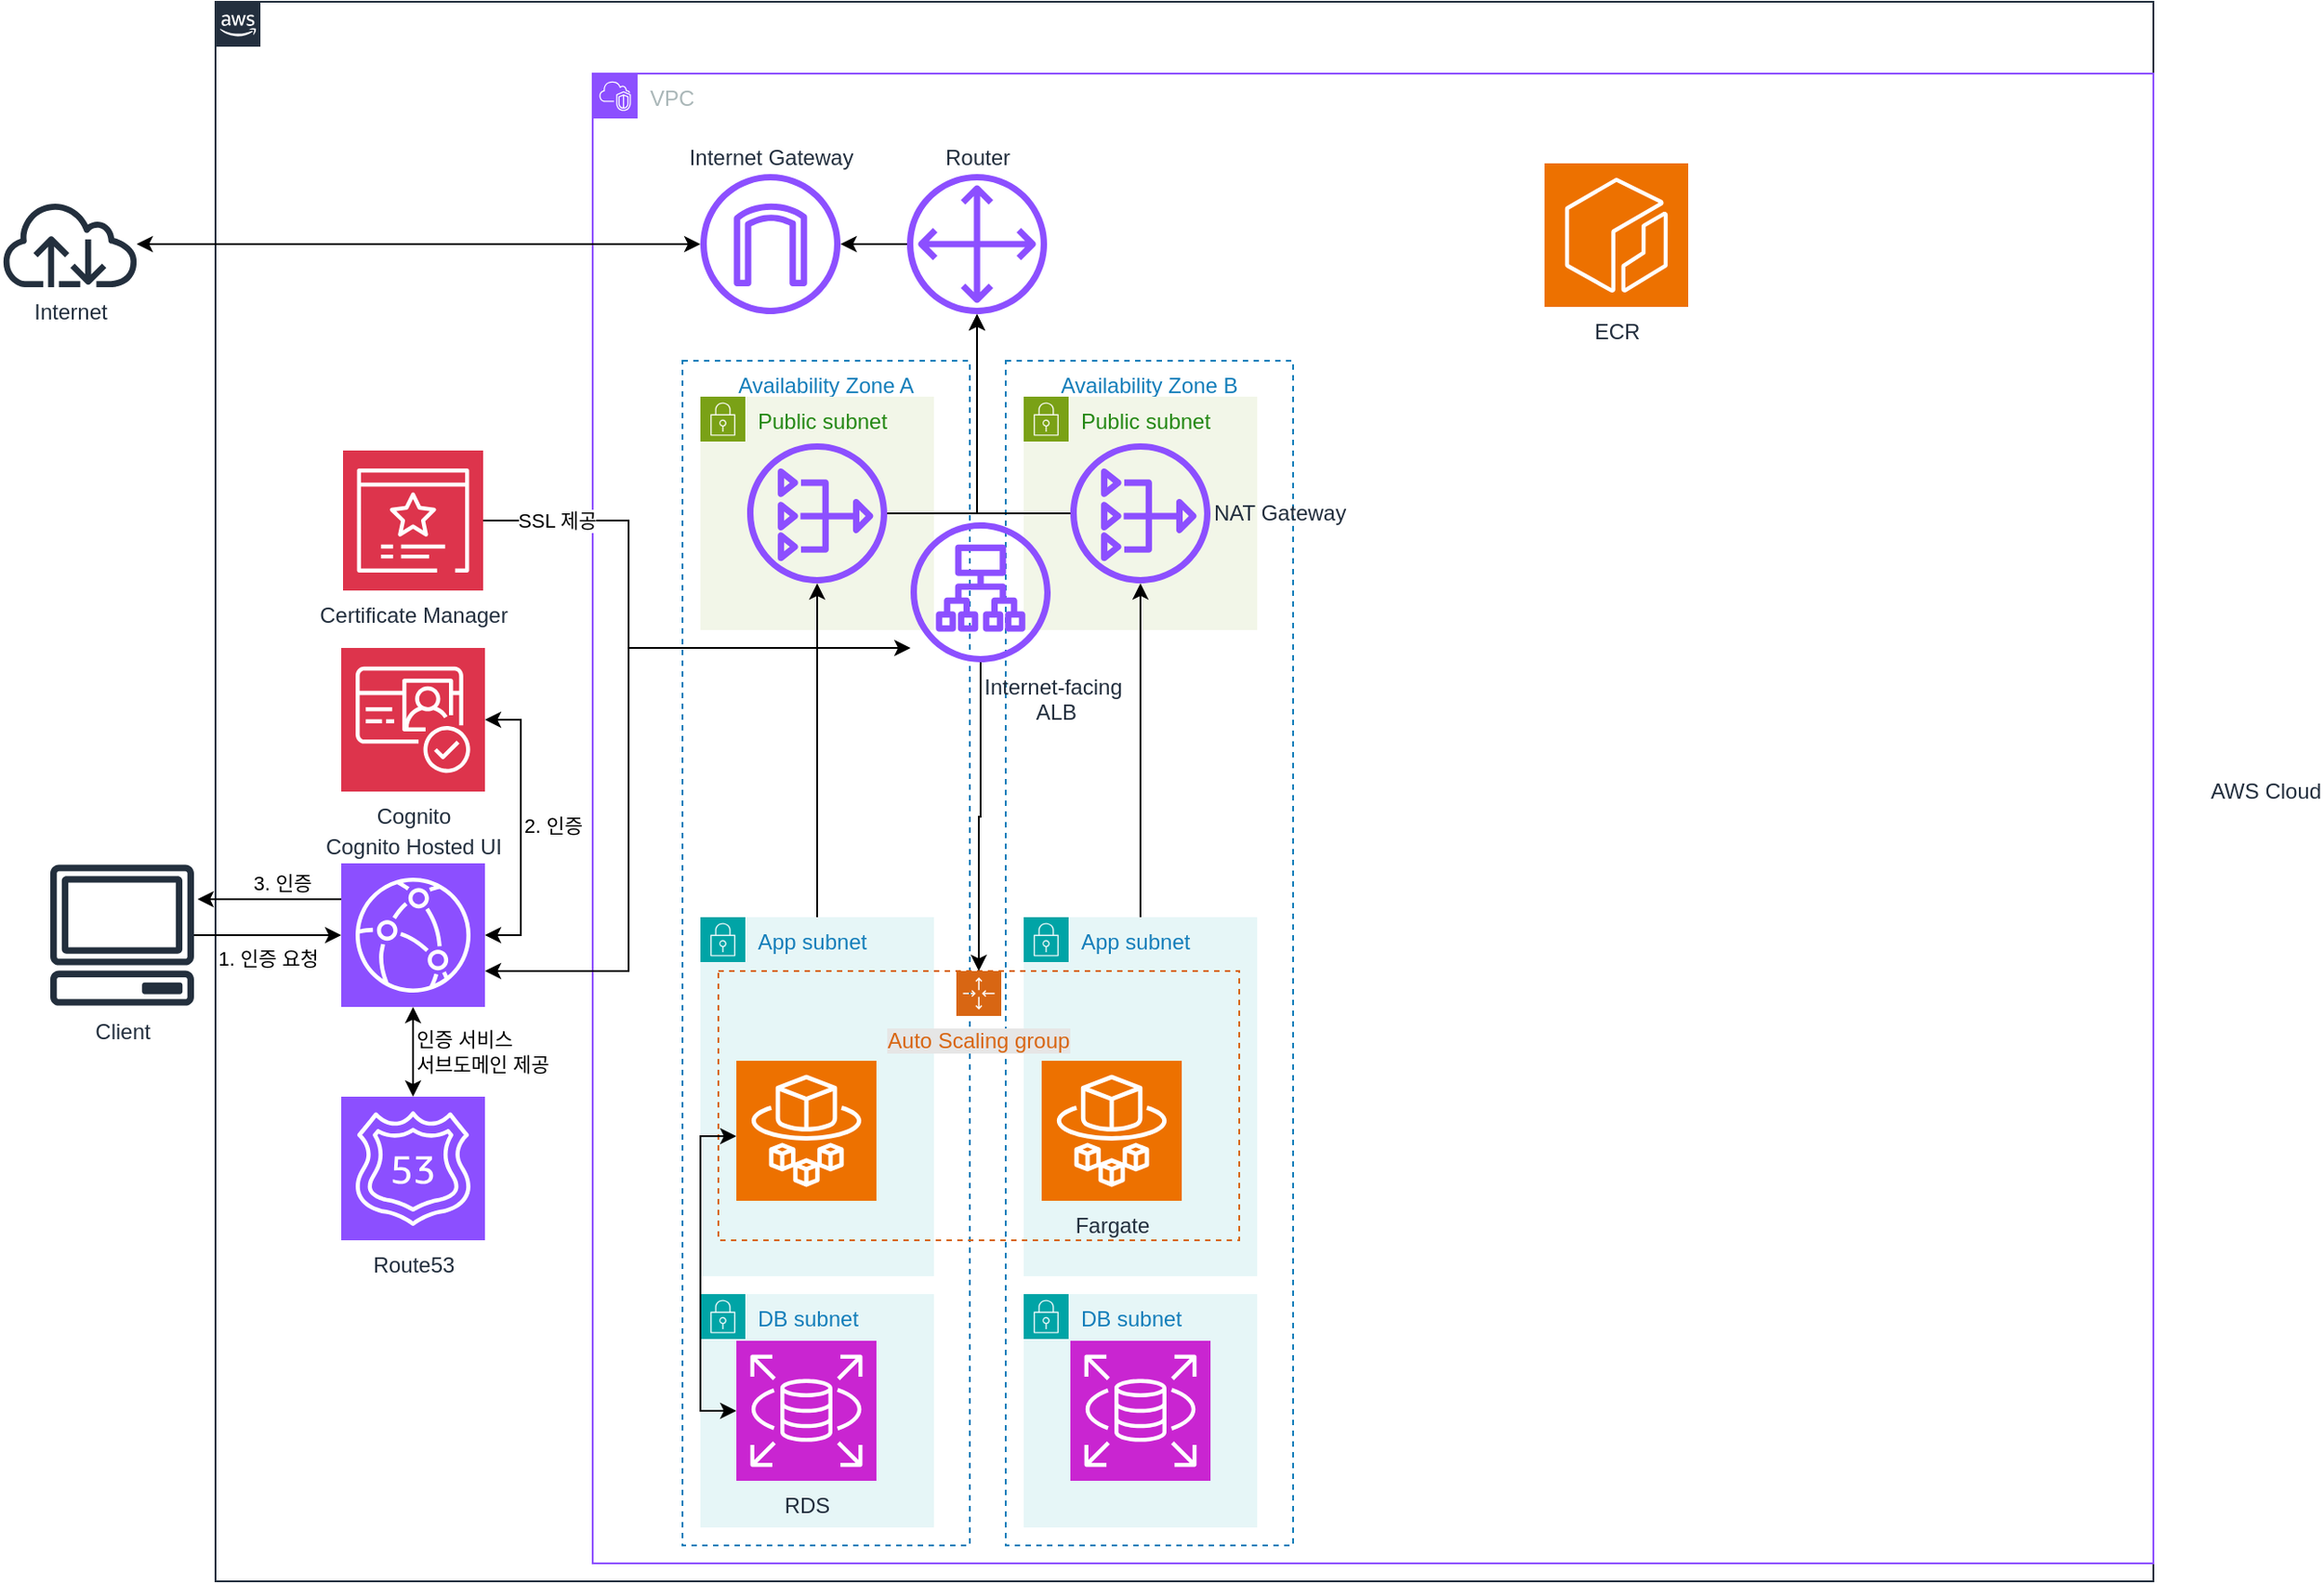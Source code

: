 <mxfile version="24.1.0" type="device">
  <diagram name="Page-1" id="LIHUs0U5QiBAvvJDqx8w">
    <mxGraphModel dx="3475" dy="1428" grid="1" gridSize="10" guides="1" tooltips="1" connect="1" arrows="1" fold="1" page="1" pageScale="1" pageWidth="1169" pageHeight="827" background="#ffffff" math="0" shadow="0">
      <root>
        <mxCell id="0" />
        <mxCell id="1" parent="0" />
        <mxCell id="NsH_3jBiZtPmKXt7x4EO-2" value="AWS Cloud" style="points=[[0,0],[0.25,0],[0.5,0],[0.75,0],[1,0],[1,0.25],[1,0.5],[1,0.75],[1,1],[0.75,1],[0.5,1],[0.25,1],[0,1],[0,0.75],[0,0.5],[0,0.25]];outlineConnect=0;gradientColor=none;html=1;whiteSpace=wrap;fontSize=12;fontStyle=0;container=1;pointerEvents=0;collapsible=0;recursiveResize=0;shape=mxgraph.aws4.group;grIcon=mxgraph.aws4.group_aws_cloud_alt;strokeColor=#232F3E;fillColor=none;verticalAlign=middle;align=left;spacingLeft=30;fontColor=#232F3E;dashed=0;labelPosition=right;verticalLabelPosition=middle;" parent="1" vertex="1">
          <mxGeometry x="120" y="40" width="1079" height="880" as="geometry" />
        </mxCell>
        <mxCell id="NsH_3jBiZtPmKXt7x4EO-3" value="VPC" style="points=[[0,0],[0.25,0],[0.5,0],[0.75,0],[1,0],[1,0.25],[1,0.5],[1,0.75],[1,1],[0.75,1],[0.5,1],[0.25,1],[0,1],[0,0.75],[0,0.5],[0,0.25]];outlineConnect=0;gradientColor=none;html=1;whiteSpace=wrap;fontSize=12;fontStyle=0;container=1;pointerEvents=0;collapsible=0;recursiveResize=0;shape=mxgraph.aws4.group;grIcon=mxgraph.aws4.group_vpc2;strokeColor=#8C4FFF;fillColor=none;verticalAlign=top;align=left;spacingLeft=30;fontColor=#AAB7B8;dashed=0;" parent="NsH_3jBiZtPmKXt7x4EO-2" vertex="1">
          <mxGeometry x="210" y="40" width="869" height="830" as="geometry" />
        </mxCell>
        <mxCell id="NsH_3jBiZtPmKXt7x4EO-8" value="&lt;div&gt;Availability Zone A&lt;/div&gt;" style="fillColor=none;strokeColor=#147EBA;dashed=1;verticalAlign=top;fontStyle=0;fontColor=#147EBA;whiteSpace=wrap;html=1;points=[[0,0,0,0,0],[0,0.25,0,0,0],[0,0.5,0,0,0],[0,0.75,0,0,0],[0,1,0,0,0],[0.25,0,0,0,0],[0.25,1,0,0,0],[0.5,0,0,0,0],[0.5,1,0,0,0],[0.75,0,0,0,0],[0.75,1,0,0,0],[1,0,0,0,0],[1,0.25,0,0,0],[1,0.5,0,0,0],[1,0.75,0,0,0],[1,1,0,0,0]];" parent="NsH_3jBiZtPmKXt7x4EO-3" vertex="1">
          <mxGeometry x="50" y="160" width="160" height="660" as="geometry" />
        </mxCell>
        <mxCell id="NsH_3jBiZtPmKXt7x4EO-47" value="App subnet" style="points=[[0,0],[0.25,0],[0.5,0],[0.75,0],[1,0],[1,0.25],[1,0.5],[1,0.75],[1,1],[0.75,1],[0.5,1],[0.25,1],[0,1],[0,0.75],[0,0.5],[0,0.25]];outlineConnect=0;gradientColor=none;html=1;whiteSpace=wrap;fontSize=12;fontStyle=0;container=1;pointerEvents=0;collapsible=0;recursiveResize=0;shape=mxgraph.aws4.group;grIcon=mxgraph.aws4.group_security_group;grStroke=0;strokeColor=#00A4A6;fillColor=#E6F6F7;verticalAlign=top;align=left;spacingLeft=30;fontColor=#147EBA;dashed=0;" parent="NsH_3jBiZtPmKXt7x4EO-3" vertex="1">
          <mxGeometry x="60" y="470" width="130" height="200" as="geometry" />
        </mxCell>
        <mxCell id="NsH_3jBiZtPmKXt7x4EO-4" value="Internet Gateway" style="sketch=0;outlineConnect=0;fontColor=#232F3E;gradientColor=none;fillColor=#8C4FFF;strokeColor=none;dashed=0;verticalLabelPosition=top;verticalAlign=bottom;align=center;html=1;fontSize=12;fontStyle=0;aspect=fixed;pointerEvents=1;shape=mxgraph.aws4.internet_gateway;labelPosition=center;" parent="NsH_3jBiZtPmKXt7x4EO-3" vertex="1">
          <mxGeometry x="60" y="56" width="78" height="78" as="geometry" />
        </mxCell>
        <mxCell id="NsH_3jBiZtPmKXt7x4EO-9" value="Availability Zone B" style="fillColor=none;strokeColor=#147EBA;dashed=1;verticalAlign=top;fontStyle=0;fontColor=#147EBA;whiteSpace=wrap;html=1;" parent="NsH_3jBiZtPmKXt7x4EO-3" vertex="1">
          <mxGeometry x="230" y="160" width="160" height="660" as="geometry" />
        </mxCell>
        <mxCell id="NsH_3jBiZtPmKXt7x4EO-38" style="edgeStyle=orthogonalEdgeStyle;rounded=0;orthogonalLoop=1;jettySize=auto;html=1;fontColor=#000000;strokeColor=#000000;" parent="NsH_3jBiZtPmKXt7x4EO-3" source="NsH_3jBiZtPmKXt7x4EO-14" target="NsH_3jBiZtPmKXt7x4EO-4" edge="1">
          <mxGeometry relative="1" as="geometry" />
        </mxCell>
        <mxCell id="NsH_3jBiZtPmKXt7x4EO-14" value="Router" style="sketch=0;outlineConnect=0;fontColor=#232F3E;gradientColor=none;fillColor=#8C4FFF;strokeColor=none;dashed=0;verticalLabelPosition=top;verticalAlign=bottom;align=center;html=1;fontSize=12;fontStyle=0;aspect=fixed;pointerEvents=1;shape=mxgraph.aws4.customer_gateway;labelPosition=center;" parent="NsH_3jBiZtPmKXt7x4EO-3" vertex="1">
          <mxGeometry x="175" y="56" width="78" height="78" as="geometry" />
        </mxCell>
        <mxCell id="NsH_3jBiZtPmKXt7x4EO-21" value="Public subnet" style="points=[[0,0],[0.25,0],[0.5,0],[0.75,0],[1,0],[1,0.25],[1,0.5],[1,0.75],[1,1],[0.75,1],[0.5,1],[0.25,1],[0,1],[0,0.75],[0,0.5],[0,0.25]];outlineConnect=0;gradientColor=none;html=1;whiteSpace=wrap;fontSize=12;fontStyle=0;container=1;pointerEvents=0;collapsible=0;recursiveResize=0;shape=mxgraph.aws4.group;grIcon=mxgraph.aws4.group_security_group;grStroke=0;strokeColor=#7AA116;fillColor=#F2F6E8;verticalAlign=top;align=left;spacingLeft=30;fontColor=#248814;dashed=0;" parent="NsH_3jBiZtPmKXt7x4EO-3" vertex="1">
          <mxGeometry x="60" y="180" width="130" height="130" as="geometry" />
        </mxCell>
        <mxCell id="NsH_3jBiZtPmKXt7x4EO-20" style="edgeStyle=orthogonalEdgeStyle;rounded=0;orthogonalLoop=1;jettySize=auto;html=1;strokeColor=#000000;" parent="NsH_3jBiZtPmKXt7x4EO-3" source="NsH_3jBiZtPmKXt7x4EO-15" target="NsH_3jBiZtPmKXt7x4EO-14" edge="1">
          <mxGeometry relative="1" as="geometry" />
        </mxCell>
        <mxCell id="NsH_3jBiZtPmKXt7x4EO-15" value="" style="sketch=0;outlineConnect=0;fontColor=#232F3E;gradientColor=none;fillColor=#8C4FFF;strokeColor=none;dashed=0;verticalLabelPosition=bottom;verticalAlign=top;align=center;html=1;fontSize=12;fontStyle=0;aspect=fixed;pointerEvents=1;shape=mxgraph.aws4.nat_gateway;" parent="NsH_3jBiZtPmKXt7x4EO-3" vertex="1">
          <mxGeometry x="86" y="206" width="78" height="78" as="geometry" />
        </mxCell>
        <mxCell id="NsH_3jBiZtPmKXt7x4EO-22" value="Public subnet" style="points=[[0,0],[0.25,0],[0.5,0],[0.75,0],[1,0],[1,0.25],[1,0.5],[1,0.75],[1,1],[0.75,1],[0.5,1],[0.25,1],[0,1],[0,0.75],[0,0.5],[0,0.25]];outlineConnect=0;gradientColor=none;html=1;whiteSpace=wrap;fontSize=12;fontStyle=0;container=1;pointerEvents=0;collapsible=0;recursiveResize=0;shape=mxgraph.aws4.group;grIcon=mxgraph.aws4.group_security_group;grStroke=0;strokeColor=#7AA116;fillColor=#F2F6E8;verticalAlign=top;align=left;spacingLeft=30;fontColor=#248814;dashed=0;" parent="NsH_3jBiZtPmKXt7x4EO-3" vertex="1">
          <mxGeometry x="240" y="180" width="130" height="130" as="geometry" />
        </mxCell>
        <mxCell id="NsH_3jBiZtPmKXt7x4EO-41" style="edgeStyle=orthogonalEdgeStyle;rounded=0;orthogonalLoop=1;jettySize=auto;html=1;strokeColor=#000000;" parent="NsH_3jBiZtPmKXt7x4EO-3" source="NsH_3jBiZtPmKXt7x4EO-17" target="NsH_3jBiZtPmKXt7x4EO-14" edge="1">
          <mxGeometry relative="1" as="geometry">
            <Array as="points">
              <mxPoint x="214" y="245" />
            </Array>
          </mxGeometry>
        </mxCell>
        <mxCell id="NsH_3jBiZtPmKXt7x4EO-17" value="NAT Gateway" style="sketch=0;outlineConnect=0;fontColor=#232F3E;gradientColor=none;fillColor=#8C4FFF;strokeColor=none;dashed=0;verticalLabelPosition=middle;verticalAlign=middle;align=left;html=1;fontSize=12;fontStyle=0;aspect=fixed;pointerEvents=1;shape=mxgraph.aws4.nat_gateway;labelPosition=right;" parent="NsH_3jBiZtPmKXt7x4EO-3" vertex="1">
          <mxGeometry x="266" y="206" width="78" height="78" as="geometry" />
        </mxCell>
        <mxCell id="NsH_3jBiZtPmKXt7x4EO-45" style="edgeStyle=orthogonalEdgeStyle;rounded=0;orthogonalLoop=1;jettySize=auto;html=1;strokeColor=#000000;" parent="NsH_3jBiZtPmKXt7x4EO-3" source="NsH_3jBiZtPmKXt7x4EO-26" target="NsH_3jBiZtPmKXt7x4EO-17" edge="1">
          <mxGeometry relative="1" as="geometry" />
        </mxCell>
        <mxCell id="NsH_3jBiZtPmKXt7x4EO-26" value="App subnet" style="points=[[0,0],[0.25,0],[0.5,0],[0.75,0],[1,0],[1,0.25],[1,0.5],[1,0.75],[1,1],[0.75,1],[0.5,1],[0.25,1],[0,1],[0,0.75],[0,0.5],[0,0.25]];outlineConnect=0;gradientColor=none;html=1;whiteSpace=wrap;fontSize=12;fontStyle=0;container=1;pointerEvents=0;collapsible=0;recursiveResize=0;shape=mxgraph.aws4.group;grIcon=mxgraph.aws4.group_security_group;grStroke=0;strokeColor=#00A4A6;fillColor=#E6F6F7;verticalAlign=top;align=left;spacingLeft=30;fontColor=#147EBA;dashed=0;" parent="NsH_3jBiZtPmKXt7x4EO-3" vertex="1">
          <mxGeometry x="240" y="470" width="130" height="200" as="geometry" />
        </mxCell>
        <mxCell id="NsH_3jBiZtPmKXt7x4EO-40" value="Auto Scaling group" style="points=[[0,0],[0.25,0],[0.5,0],[0.75,0],[1,0],[1,0.25],[1,0.5],[1,0.75],[1,1],[0.75,1],[0.5,1],[0.25,1],[0,1],[0,0.75],[0,0.5],[0,0.25]];outlineConnect=0;gradientColor=none;html=1;whiteSpace=wrap;fontSize=12;fontStyle=0;container=1;pointerEvents=0;collapsible=0;recursiveResize=0;shape=mxgraph.aws4.groupCenter;grIcon=mxgraph.aws4.group_auto_scaling_group;grStroke=1;strokeColor=#D86613;fillColor=none;verticalAlign=top;align=center;fontColor=#D86613;dashed=1;spacingTop=25;labelBackgroundColor=#E6E6E6;" parent="NsH_3jBiZtPmKXt7x4EO-26" vertex="1">
          <mxGeometry x="-170" y="30" width="290" height="150" as="geometry" />
        </mxCell>
        <mxCell id="NsH_3jBiZtPmKXt7x4EO-28" value="DB subnet" style="points=[[0,0],[0.25,0],[0.5,0],[0.75,0],[1,0],[1,0.25],[1,0.5],[1,0.75],[1,1],[0.75,1],[0.5,1],[0.25,1],[0,1],[0,0.75],[0,0.5],[0,0.25]];outlineConnect=0;gradientColor=none;html=1;whiteSpace=wrap;fontSize=12;fontStyle=0;container=1;pointerEvents=0;collapsible=0;recursiveResize=0;shape=mxgraph.aws4.group;grIcon=mxgraph.aws4.group_security_group;grStroke=0;strokeColor=#00A4A6;fillColor=#E6F6F7;verticalAlign=top;align=left;spacingLeft=30;fontColor=#147EBA;dashed=0;" parent="NsH_3jBiZtPmKXt7x4EO-3" vertex="1">
          <mxGeometry x="60" y="680" width="130" height="130" as="geometry" />
        </mxCell>
        <mxCell id="NsH_3jBiZtPmKXt7x4EO-29" value="DB subnet" style="points=[[0,0],[0.25,0],[0.5,0],[0.75,0],[1,0],[1,0.25],[1,0.5],[1,0.75],[1,1],[0.75,1],[0.5,1],[0.25,1],[0,1],[0,0.75],[0,0.5],[0,0.25]];outlineConnect=0;gradientColor=none;html=1;whiteSpace=wrap;fontSize=12;fontStyle=0;container=1;pointerEvents=0;collapsible=0;recursiveResize=0;shape=mxgraph.aws4.group;grIcon=mxgraph.aws4.group_security_group;grStroke=0;strokeColor=#00A4A6;fillColor=#E6F6F7;verticalAlign=top;align=left;spacingLeft=30;fontColor=#147EBA;dashed=0;" parent="NsH_3jBiZtPmKXt7x4EO-3" vertex="1">
          <mxGeometry x="240" y="680" width="130" height="130" as="geometry" />
        </mxCell>
        <mxCell id="NsH_3jBiZtPmKXt7x4EO-57" style="edgeStyle=orthogonalEdgeStyle;rounded=0;orthogonalLoop=1;jettySize=auto;html=1;strokeColor=#000000;entryX=0;entryY=0.5;entryDx=0;entryDy=0;entryPerimeter=0;startArrow=classic;startFill=1;" parent="NsH_3jBiZtPmKXt7x4EO-3" source="NsH_3jBiZtPmKXt7x4EO-42" target="NsH_3jBiZtPmKXt7x4EO-55" edge="1">
          <mxGeometry relative="1" as="geometry">
            <Array as="points">
              <mxPoint x="119" y="592" />
              <mxPoint x="60" y="592" />
              <mxPoint x="60" y="745" />
            </Array>
          </mxGeometry>
        </mxCell>
        <mxCell id="NsH_3jBiZtPmKXt7x4EO-42" value="" style="sketch=0;points=[[0,0,0],[0.25,0,0],[0.5,0,0],[0.75,0,0],[1,0,0],[0,1,0],[0.25,1,0],[0.5,1,0],[0.75,1,0],[1,1,0],[0,0.25,0],[0,0.5,0],[0,0.75,0],[1,0.25,0],[1,0.5,0],[1,0.75,0]];outlineConnect=0;fontColor=#232F3E;fillColor=#ED7100;strokeColor=#ffffff;dashed=0;verticalLabelPosition=bottom;verticalAlign=top;align=center;html=1;fontSize=12;fontStyle=0;aspect=fixed;shape=mxgraph.aws4.resourceIcon;resIcon=mxgraph.aws4.fargate;" parent="NsH_3jBiZtPmKXt7x4EO-3" vertex="1">
          <mxGeometry x="80" y="550" width="78" height="78" as="geometry" />
        </mxCell>
        <mxCell id="NsH_3jBiZtPmKXt7x4EO-43" value="Fargate" style="sketch=0;points=[[0,0,0],[0.25,0,0],[0.5,0,0],[0.75,0,0],[1,0,0],[0,1,0],[0.25,1,0],[0.5,1,0],[0.75,1,0],[1,1,0],[0,0.25,0],[0,0.5,0],[0,0.75,0],[1,0.25,0],[1,0.5,0],[1,0.75,0]];outlineConnect=0;fontColor=#232F3E;fillColor=#ED7100;strokeColor=#ffffff;dashed=0;verticalLabelPosition=bottom;verticalAlign=top;align=center;html=1;fontSize=12;fontStyle=0;aspect=fixed;shape=mxgraph.aws4.resourceIcon;resIcon=mxgraph.aws4.fargate;" parent="NsH_3jBiZtPmKXt7x4EO-3" vertex="1">
          <mxGeometry x="250" y="550" width="78" height="78" as="geometry" />
        </mxCell>
        <mxCell id="NsH_3jBiZtPmKXt7x4EO-48" style="edgeStyle=orthogonalEdgeStyle;rounded=0;orthogonalLoop=1;jettySize=auto;html=1;fontColor=#000000;strokeColor=#000000;" parent="NsH_3jBiZtPmKXt7x4EO-3" source="NsH_3jBiZtPmKXt7x4EO-47" target="NsH_3jBiZtPmKXt7x4EO-15" edge="1">
          <mxGeometry relative="1" as="geometry" />
        </mxCell>
        <mxCell id="NsH_3jBiZtPmKXt7x4EO-55" value="RDS" style="sketch=0;points=[[0,0,0,0,0],[0,0.25,0,0,0],[0,0.5,0,0,0],[0,0.75,0,0,0],[0,1,0,0,0],[0.25,0,0,0,0],[0.25,1,0,0,0],[0.5,0,0,0,0],[0.5,1,0,0,0],[0.75,0,0,0,0],[0.75,1,0,0,0],[1,0,0,0,0],[1,0.25,0,0,0],[1,0.5,0,0,0],[1,0.75,0,0,0],[1,1,0,0,0]];outlineConnect=0;fontColor=#232F3E;fillColor=#C925D1;strokeColor=#ffffff;dashed=0;verticalLabelPosition=bottom;verticalAlign=top;align=center;html=1;fontSize=12;fontStyle=0;aspect=fixed;shape=mxgraph.aws4.resourceIcon;resIcon=mxgraph.aws4.rds;" parent="NsH_3jBiZtPmKXt7x4EO-3" vertex="1">
          <mxGeometry x="80" y="706" width="78" height="78" as="geometry" />
        </mxCell>
        <mxCell id="NsH_3jBiZtPmKXt7x4EO-56" value="" style="sketch=0;points=[[0,0,0],[0.25,0,0],[0.5,0,0],[0.75,0,0],[1,0,0],[0,1,0],[0.25,1,0],[0.5,1,0],[0.75,1,0],[1,1,0],[0,0.25,0],[0,0.5,0],[0,0.75,0],[1,0.25,0],[1,0.5,0],[1,0.75,0]];outlineConnect=0;fontColor=#232F3E;fillColor=#C925D1;strokeColor=#ffffff;dashed=0;verticalLabelPosition=bottom;verticalAlign=top;align=center;html=1;fontSize=12;fontStyle=0;aspect=fixed;shape=mxgraph.aws4.resourceIcon;resIcon=mxgraph.aws4.rds;" parent="NsH_3jBiZtPmKXt7x4EO-3" vertex="1">
          <mxGeometry x="266" y="706" width="78" height="78" as="geometry" />
        </mxCell>
        <mxCell id="v0-o1UxOBz2tAhhprnT--19" style="edgeStyle=orthogonalEdgeStyle;rounded=0;orthogonalLoop=1;jettySize=auto;html=1;labelPosition=right;verticalLabelPosition=middle;align=left;verticalAlign=middle;" edge="1" parent="NsH_3jBiZtPmKXt7x4EO-3" source="v0-o1UxOBz2tAhhprnT--10" target="NsH_3jBiZtPmKXt7x4EO-40">
          <mxGeometry relative="1" as="geometry" />
        </mxCell>
        <mxCell id="v0-o1UxOBz2tAhhprnT--10" value="&amp;nbsp; &amp;nbsp; &amp;nbsp; &amp;nbsp; &amp;nbsp; &amp;nbsp; &amp;nbsp; &amp;nbsp; &amp;nbsp; &amp;nbsp; &amp;nbsp; &amp;nbsp; Internet-facing&lt;br&gt;&amp;nbsp; &amp;nbsp; &amp;nbsp; &amp;nbsp; &amp;nbsp; &amp;nbsp; &amp;nbsp; &amp;nbsp; &amp;nbsp; &amp;nbsp; &amp;nbsp; &amp;nbsp; &amp;nbsp;ALB" style="sketch=0;outlineConnect=0;fontColor=#232F3E;gradientColor=none;fillColor=#8C4FFF;strokeColor=none;dashed=0;verticalLabelPosition=bottom;verticalAlign=top;align=center;html=1;fontSize=12;fontStyle=0;aspect=fixed;pointerEvents=1;shape=mxgraph.aws4.application_load_balancer;labelPosition=center;" vertex="1" parent="NsH_3jBiZtPmKXt7x4EO-3">
          <mxGeometry x="177" y="250" width="78" height="78" as="geometry" />
        </mxCell>
        <mxCell id="NsH_3jBiZtPmKXt7x4EO-33" value="ECR" style="sketch=0;points=[[0,0,0],[0.25,0,0],[0.5,0,0],[0.75,0,0],[1,0,0],[0,1,0],[0.25,1,0],[0.5,1,0],[0.75,1,0],[1,1,0],[0,0.25,0],[0,0.5,0],[0,0.75,0],[1,0.25,0],[1,0.5,0],[1,0.75,0]];outlineConnect=0;fontColor=#232F3E;fillColor=#ED7100;strokeColor=#ffffff;dashed=0;verticalLabelPosition=bottom;verticalAlign=top;align=center;html=1;fontSize=12;fontStyle=0;aspect=fixed;shape=mxgraph.aws4.resourceIcon;resIcon=mxgraph.aws4.ecr;" parent="NsH_3jBiZtPmKXt7x4EO-3" vertex="1">
          <mxGeometry x="530" y="50" width="80" height="80" as="geometry" />
        </mxCell>
        <mxCell id="v0-o1UxOBz2tAhhprnT--4" value="&lt;div&gt;&lt;span style=&quot;background-color: initial;&quot;&gt;Cognito Hosted UI&lt;/span&gt;&lt;br&gt;&lt;/div&gt;" style="sketch=0;points=[[0,0,0,0,0],[0,0.25,0,0,0],[0,0.5,0,0,0],[0,0.75,0,0,0],[0,1,0,0,0],[0.25,0,0,0,0],[0.25,1,0,0,0],[0.5,0,0,0,0],[0.5,1,0,0,0],[0.75,0,0,0,0],[0.75,1,0,0,0],[1,0,0,0,0],[1,0.25,0,0,0],[1,0.5,0,0,0],[1,0.75,0,0,0],[1,1,0,0,0]];outlineConnect=0;fontColor=#232F3E;fillColor=#8C4FFF;strokeColor=#ffffff;dashed=0;verticalLabelPosition=top;verticalAlign=bottom;align=center;html=1;fontSize=12;fontStyle=0;aspect=fixed;shape=mxgraph.aws4.resourceIcon;resIcon=mxgraph.aws4.cloudfront;labelPosition=center;" vertex="1" parent="NsH_3jBiZtPmKXt7x4EO-2">
          <mxGeometry x="70" y="480" width="80" height="80" as="geometry" />
        </mxCell>
        <mxCell id="v0-o1UxOBz2tAhhprnT--12" style="edgeStyle=orthogonalEdgeStyle;rounded=0;orthogonalLoop=1;jettySize=auto;html=1;fontColor=#000000;strokeColor=#000000;startArrow=classic;startFill=1;" edge="1" parent="NsH_3jBiZtPmKXt7x4EO-2" source="v0-o1UxOBz2tAhhprnT--11" target="v0-o1UxOBz2tAhhprnT--4">
          <mxGeometry relative="1" as="geometry" />
        </mxCell>
        <mxCell id="v0-o1UxOBz2tAhhprnT--14" value="인증 서비스&lt;div&gt;서브도메인 제공&lt;/div&gt;" style="edgeLabel;html=1;align=left;verticalAlign=middle;resizable=0;points=[];labelBackgroundColor=none;fontColor=#000000;labelPosition=right;verticalLabelPosition=middle;" vertex="1" connectable="0" parent="v0-o1UxOBz2tAhhprnT--12">
          <mxGeometry relative="1" as="geometry">
            <mxPoint as="offset" />
          </mxGeometry>
        </mxCell>
        <mxCell id="v0-o1UxOBz2tAhhprnT--11" value="Route53" style="sketch=0;points=[[0,0,0],[0.25,0,0],[0.5,0,0],[0.75,0,0],[1,0,0],[0,1,0],[0.25,1,0],[0.5,1,0],[0.75,1,0],[1,1,0],[0,0.25,0],[0,0.5,0],[0,0.75,0],[1,0.25,0],[1,0.5,0],[1,0.75,0]];outlineConnect=0;fontColor=#232F3E;fillColor=#8C4FFF;strokeColor=#ffffff;dashed=0;verticalLabelPosition=bottom;verticalAlign=top;align=center;html=1;fontSize=12;fontStyle=0;aspect=fixed;shape=mxgraph.aws4.resourceIcon;resIcon=mxgraph.aws4.route_53;" vertex="1" parent="NsH_3jBiZtPmKXt7x4EO-2">
          <mxGeometry x="70" y="610" width="80" height="80" as="geometry" />
        </mxCell>
        <mxCell id="v0-o1UxOBz2tAhhprnT--1" value="Cognito" style="sketch=0;points=[[0,0,0],[0.25,0,0],[0.5,0,0],[0.75,0,0],[1,0,0],[0,1,0],[0.25,1,0],[0.5,1,0],[0.75,1,0],[1,1,0],[0,0.25,0],[0,0.5,0],[0,0.75,0],[1,0.25,0],[1,0.5,0],[1,0.75,0]];outlineConnect=0;fontColor=#232F3E;fillColor=#DD344C;strokeColor=#ffffff;dashed=0;verticalLabelPosition=bottom;verticalAlign=top;align=center;html=1;fontSize=12;fontStyle=0;aspect=fixed;shape=mxgraph.aws4.resourceIcon;resIcon=mxgraph.aws4.cognito;" vertex="1" parent="NsH_3jBiZtPmKXt7x4EO-2">
          <mxGeometry x="70" y="360" width="80" height="80" as="geometry" />
        </mxCell>
        <mxCell id="v0-o1UxOBz2tAhhprnT--15" style="edgeStyle=orthogonalEdgeStyle;rounded=0;orthogonalLoop=1;jettySize=auto;html=1;entryX=1;entryY=0.5;entryDx=0;entryDy=0;entryPerimeter=0;exitX=1;exitY=0.5;exitDx=0;exitDy=0;exitPerimeter=0;strokeColor=#000000;startArrow=classic;startFill=1;labelPosition=right;verticalLabelPosition=middle;align=left;verticalAlign=middle;" edge="1" parent="NsH_3jBiZtPmKXt7x4EO-2" source="v0-o1UxOBz2tAhhprnT--4" target="v0-o1UxOBz2tAhhprnT--1">
          <mxGeometry relative="1" as="geometry" />
        </mxCell>
        <mxCell id="v0-o1UxOBz2tAhhprnT--16" value="2. 인증" style="edgeLabel;html=1;align=left;verticalAlign=middle;resizable=0;points=[];labelPosition=right;verticalLabelPosition=middle;labelBackgroundColor=none;fontColor=#000000;" vertex="1" connectable="0" parent="v0-o1UxOBz2tAhhprnT--15">
          <mxGeometry x="0.02" relative="1" as="geometry">
            <mxPoint as="offset" />
          </mxGeometry>
        </mxCell>
        <mxCell id="v0-o1UxOBz2tAhhprnT--21" style="edgeStyle=orthogonalEdgeStyle;rounded=0;orthogonalLoop=1;jettySize=auto;html=1;" edge="1" parent="NsH_3jBiZtPmKXt7x4EO-2" source="v0-o1UxOBz2tAhhprnT--2" target="v0-o1UxOBz2tAhhprnT--10">
          <mxGeometry relative="1" as="geometry">
            <Array as="points">
              <mxPoint x="230" y="289" />
              <mxPoint x="230" y="360" />
            </Array>
          </mxGeometry>
        </mxCell>
        <mxCell id="v0-o1UxOBz2tAhhprnT--2" value="Certificate Manager" style="sketch=0;points=[[0,0,0],[0.25,0,0],[0.5,0,0],[0.75,0,0],[1,0,0],[0,1,0],[0.25,1,0],[0.5,1,0],[0.75,1,0],[1,1,0],[0,0.25,0],[0,0.5,0],[0,0.75,0],[1,0.25,0],[1,0.5,0],[1,0.75,0]];outlineConnect=0;fontColor=#232F3E;fillColor=#DD344C;strokeColor=#ffffff;dashed=0;verticalLabelPosition=bottom;verticalAlign=top;align=center;html=1;fontSize=12;fontStyle=0;aspect=fixed;shape=mxgraph.aws4.resourceIcon;resIcon=mxgraph.aws4.certificate_manager_3;" vertex="1" parent="NsH_3jBiZtPmKXt7x4EO-2">
          <mxGeometry x="71" y="250" width="78" height="78" as="geometry" />
        </mxCell>
        <mxCell id="v0-o1UxOBz2tAhhprnT--20" style="edgeStyle=orthogonalEdgeStyle;rounded=0;orthogonalLoop=1;jettySize=auto;html=1;entryX=1;entryY=0.75;entryDx=0;entryDy=0;entryPerimeter=0;" edge="1" parent="NsH_3jBiZtPmKXt7x4EO-2" source="v0-o1UxOBz2tAhhprnT--2" target="v0-o1UxOBz2tAhhprnT--4">
          <mxGeometry relative="1" as="geometry">
            <Array as="points">
              <mxPoint x="230" y="289" />
              <mxPoint x="230" y="540" />
            </Array>
          </mxGeometry>
        </mxCell>
        <mxCell id="v0-o1UxOBz2tAhhprnT--22" value="SSL 제공" style="edgeLabel;html=1;align=center;verticalAlign=middle;resizable=0;points=[];" vertex="1" connectable="0" parent="v0-o1UxOBz2tAhhprnT--20">
          <mxGeometry x="-0.8" relative="1" as="geometry">
            <mxPoint as="offset" />
          </mxGeometry>
        </mxCell>
        <mxCell id="NsH_3jBiZtPmKXt7x4EO-11" style="edgeStyle=orthogonalEdgeStyle;rounded=0;orthogonalLoop=1;jettySize=auto;html=1;strokeColor=#000000;startArrow=classic;startFill=1;" parent="1" source="NsH_3jBiZtPmKXt7x4EO-10" target="NsH_3jBiZtPmKXt7x4EO-4" edge="1">
          <mxGeometry relative="1" as="geometry" />
        </mxCell>
        <mxCell id="NsH_3jBiZtPmKXt7x4EO-10" value="Internet" style="sketch=0;outlineConnect=0;fontColor=#232F3E;gradientColor=none;fillColor=#232F3D;strokeColor=none;dashed=0;verticalLabelPosition=bottom;verticalAlign=top;align=center;html=1;fontSize=12;fontStyle=0;aspect=fixed;pointerEvents=1;shape=mxgraph.aws4.internet;" parent="1" vertex="1">
          <mxGeometry y="151" width="78" height="48" as="geometry" />
        </mxCell>
        <mxCell id="v0-o1UxOBz2tAhhprnT--5" style="edgeStyle=orthogonalEdgeStyle;rounded=0;orthogonalLoop=1;jettySize=auto;html=1;fontColor=#000000;strokeColor=#000000;" edge="1" parent="1" source="v0-o1UxOBz2tAhhprnT--3" target="v0-o1UxOBz2tAhhprnT--4">
          <mxGeometry relative="1" as="geometry" />
        </mxCell>
        <mxCell id="v0-o1UxOBz2tAhhprnT--9" value="1. 인증 요청" style="edgeLabel;html=1;align=center;verticalAlign=top;resizable=0;points=[];labelBackgroundColor=none;labelPosition=center;verticalLabelPosition=bottom;" vertex="1" connectable="0" parent="v0-o1UxOBz2tAhhprnT--5">
          <mxGeometry x="-0.001" relative="1" as="geometry">
            <mxPoint as="offset" />
          </mxGeometry>
        </mxCell>
        <mxCell id="v0-o1UxOBz2tAhhprnT--3" value="Client" style="sketch=0;outlineConnect=0;fontColor=#232F3E;gradientColor=none;fillColor=#232F3D;strokeColor=none;dashed=0;verticalLabelPosition=bottom;verticalAlign=top;align=center;html=1;fontSize=12;fontStyle=0;pointerEvents=1;shape=mxgraph.aws4.client;" vertex="1" parent="1">
          <mxGeometry x="28" y="520" width="80" height="80" as="geometry" />
        </mxCell>
        <mxCell id="v0-o1UxOBz2tAhhprnT--17" style="edgeStyle=orthogonalEdgeStyle;rounded=0;orthogonalLoop=1;jettySize=auto;html=1;exitX=0;exitY=0.25;exitDx=0;exitDy=0;exitPerimeter=0;" edge="1" parent="1" source="v0-o1UxOBz2tAhhprnT--4">
          <mxGeometry relative="1" as="geometry">
            <mxPoint x="110" y="540" as="targetPoint" />
          </mxGeometry>
        </mxCell>
        <mxCell id="v0-o1UxOBz2tAhhprnT--18" value="3. 인증" style="edgeLabel;html=1;align=center;verticalAlign=bottom;resizable=0;points=[];labelBackgroundColor=none;labelPosition=center;verticalLabelPosition=top;" vertex="1" connectable="0" parent="v0-o1UxOBz2tAhhprnT--17">
          <mxGeometry x="-0.166" y="-1" relative="1" as="geometry">
            <mxPoint as="offset" />
          </mxGeometry>
        </mxCell>
      </root>
    </mxGraphModel>
  </diagram>
</mxfile>
